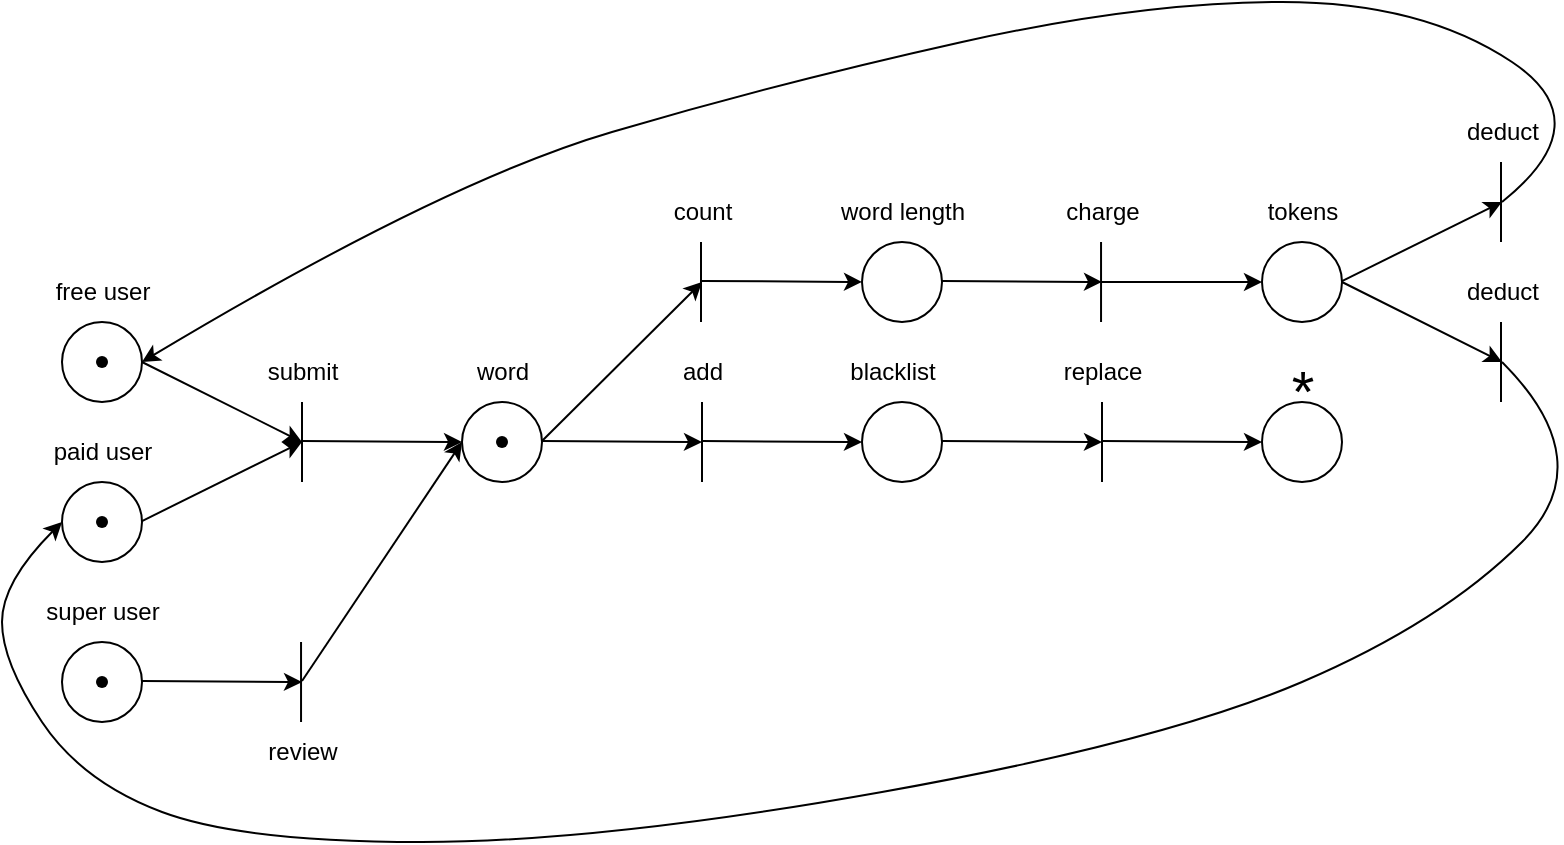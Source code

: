 <mxfile version="26.2.12">
  <diagram name="Page-1" id="fJFuY8nG5ZJN_aT8dlx0">
    <mxGraphModel dx="1300" dy="864" grid="1" gridSize="10" guides="1" tooltips="1" connect="1" arrows="1" fold="1" page="1" pageScale="1" pageWidth="850" pageHeight="1100" math="0" shadow="0">
      <root>
        <mxCell id="0" />
        <mxCell id="1" parent="0" />
        <mxCell id="-k9vCSSIeqMl_5qpYs0B-1" value="" style="ellipse;whiteSpace=wrap;html=1;aspect=fixed;" parent="1" vertex="1">
          <mxGeometry x="80" y="280" width="40" height="40" as="geometry" />
        </mxCell>
        <mxCell id="-k9vCSSIeqMl_5qpYs0B-6" value="" style="ellipse;whiteSpace=wrap;html=1;aspect=fixed;" parent="1" vertex="1">
          <mxGeometry x="680" y="160" width="40" height="40" as="geometry" />
        </mxCell>
        <mxCell id="-k9vCSSIeqMl_5qpYs0B-7" value="" style="ellipse;whiteSpace=wrap;html=1;aspect=fixed;" parent="1" vertex="1">
          <mxGeometry x="680" y="240" width="40" height="40" as="geometry" />
        </mxCell>
        <mxCell id="-k9vCSSIeqMl_5qpYs0B-8" value="" style="ellipse;whiteSpace=wrap;html=1;aspect=fixed;" parent="1" vertex="1">
          <mxGeometry x="480" y="240" width="40" height="40" as="geometry" />
        </mxCell>
        <mxCell id="-k9vCSSIeqMl_5qpYs0B-9" value="" style="ellipse;whiteSpace=wrap;html=1;aspect=fixed;" parent="1" vertex="1">
          <mxGeometry x="280" y="240" width="40" height="40" as="geometry" />
        </mxCell>
        <mxCell id="-k9vCSSIeqMl_5qpYs0B-10" value="" style="ellipse;whiteSpace=wrap;html=1;aspect=fixed;" parent="1" vertex="1">
          <mxGeometry x="80" y="360" width="40" height="40" as="geometry" />
        </mxCell>
        <mxCell id="-k9vCSSIeqMl_5qpYs0B-11" value="" style="ellipse;whiteSpace=wrap;html=1;aspect=fixed;" parent="1" vertex="1">
          <mxGeometry x="80" y="200" width="40" height="40" as="geometry" />
        </mxCell>
        <mxCell id="-k9vCSSIeqMl_5qpYs0B-12" value="free user" style="text;html=1;align=center;verticalAlign=middle;resizable=0;points=[];autosize=1;strokeColor=none;fillColor=none;" parent="1" vertex="1">
          <mxGeometry x="65" y="170" width="70" height="30" as="geometry" />
        </mxCell>
        <mxCell id="-k9vCSSIeqMl_5qpYs0B-14" value="" style="endArrow=none;html=1;rounded=0;" parent="1" edge="1">
          <mxGeometry width="50" height="50" relative="1" as="geometry">
            <mxPoint x="199.52" y="400" as="sourcePoint" />
            <mxPoint x="199.52" y="360" as="targetPoint" />
          </mxGeometry>
        </mxCell>
        <mxCell id="-k9vCSSIeqMl_5qpYs0B-15" value="" style="endArrow=none;html=1;rounded=0;" parent="1" edge="1">
          <mxGeometry width="50" height="50" relative="1" as="geometry">
            <mxPoint x="400" y="280" as="sourcePoint" />
            <mxPoint x="400" y="240" as="targetPoint" />
          </mxGeometry>
        </mxCell>
        <mxCell id="-k9vCSSIeqMl_5qpYs0B-18" value="" style="endArrow=none;html=1;rounded=0;" parent="1" edge="1">
          <mxGeometry width="50" height="50" relative="1" as="geometry">
            <mxPoint x="799.5" y="160" as="sourcePoint" />
            <mxPoint x="799.5" y="120" as="targetPoint" />
          </mxGeometry>
        </mxCell>
        <mxCell id="-k9vCSSIeqMl_5qpYs0B-19" value="" style="endArrow=none;html=1;rounded=0;" parent="1" edge="1">
          <mxGeometry width="50" height="50" relative="1" as="geometry">
            <mxPoint x="599.52" y="200" as="sourcePoint" />
            <mxPoint x="599.52" y="160" as="targetPoint" />
          </mxGeometry>
        </mxCell>
        <mxCell id="-k9vCSSIeqMl_5qpYs0B-20" value="" style="endArrow=none;html=1;rounded=0;" parent="1" edge="1">
          <mxGeometry width="50" height="50" relative="1" as="geometry">
            <mxPoint x="600" y="280" as="sourcePoint" />
            <mxPoint x="600" y="240" as="targetPoint" />
          </mxGeometry>
        </mxCell>
        <mxCell id="-k9vCSSIeqMl_5qpYs0B-21" value="" style="endArrow=none;html=1;rounded=0;" parent="1" edge="1">
          <mxGeometry width="50" height="50" relative="1" as="geometry">
            <mxPoint x="200" y="280" as="sourcePoint" />
            <mxPoint x="200" y="240" as="targetPoint" />
          </mxGeometry>
        </mxCell>
        <mxCell id="-k9vCSSIeqMl_5qpYs0B-28" value="" style="edgeStyle=none;orthogonalLoop=1;jettySize=auto;html=1;rounded=0;" parent="1" edge="1">
          <mxGeometry width="100" relative="1" as="geometry">
            <mxPoint x="120" y="220" as="sourcePoint" />
            <mxPoint x="200" y="260" as="targetPoint" />
            <Array as="points" />
          </mxGeometry>
        </mxCell>
        <mxCell id="-k9vCSSIeqMl_5qpYs0B-29" value="" style="edgeStyle=none;orthogonalLoop=1;jettySize=auto;html=1;rounded=0;" parent="1" edge="1">
          <mxGeometry width="100" relative="1" as="geometry">
            <mxPoint x="120" y="299.52" as="sourcePoint" />
            <mxPoint x="200" y="260" as="targetPoint" />
            <Array as="points" />
          </mxGeometry>
        </mxCell>
        <mxCell id="-k9vCSSIeqMl_5qpYs0B-30" value="" style="edgeStyle=none;orthogonalLoop=1;jettySize=auto;html=1;rounded=0;" parent="1" edge="1">
          <mxGeometry width="100" relative="1" as="geometry">
            <mxPoint x="200" y="259.52" as="sourcePoint" />
            <mxPoint x="280" y="260" as="targetPoint" />
            <Array as="points" />
          </mxGeometry>
        </mxCell>
        <mxCell id="-k9vCSSIeqMl_5qpYs0B-31" value="paid user" style="text;html=1;align=center;verticalAlign=middle;resizable=0;points=[];autosize=1;strokeColor=none;fillColor=none;" parent="1" vertex="1">
          <mxGeometry x="65" y="250" width="70" height="30" as="geometry" />
        </mxCell>
        <mxCell id="-k9vCSSIeqMl_5qpYs0B-32" value="super user" style="text;html=1;align=center;verticalAlign=middle;resizable=0;points=[];autosize=1;strokeColor=none;fillColor=none;" parent="1" vertex="1">
          <mxGeometry x="60" y="330" width="80" height="30" as="geometry" />
        </mxCell>
        <mxCell id="-k9vCSSIeqMl_5qpYs0B-33" value="word" style="text;html=1;align=center;verticalAlign=middle;resizable=0;points=[];autosize=1;strokeColor=none;fillColor=none;" parent="1" vertex="1">
          <mxGeometry x="275" y="210" width="50" height="30" as="geometry" />
        </mxCell>
        <mxCell id="-k9vCSSIeqMl_5qpYs0B-35" value="submit" style="text;html=1;align=center;verticalAlign=middle;resizable=0;points=[];autosize=1;strokeColor=none;fillColor=none;" parent="1" vertex="1">
          <mxGeometry x="170" y="210" width="60" height="30" as="geometry" />
        </mxCell>
        <mxCell id="-k9vCSSIeqMl_5qpYs0B-36" value="" style="shape=waypoint;sketch=0;size=6;pointerEvents=1;points=[];fillColor=none;resizable=0;rotatable=0;perimeter=centerPerimeter;snapToPoint=1;" parent="1" vertex="1">
          <mxGeometry x="90" y="210" width="20" height="20" as="geometry" />
        </mxCell>
        <mxCell id="-k9vCSSIeqMl_5qpYs0B-37" value="" style="shape=waypoint;sketch=0;size=6;pointerEvents=1;points=[];fillColor=none;resizable=0;rotatable=0;perimeter=centerPerimeter;snapToPoint=1;" parent="1" vertex="1">
          <mxGeometry x="90" y="290" width="20" height="20" as="geometry" />
        </mxCell>
        <mxCell id="-k9vCSSIeqMl_5qpYs0B-38" value="review" style="text;html=1;align=center;verticalAlign=middle;resizable=0;points=[];autosize=1;strokeColor=none;fillColor=none;" parent="1" vertex="1">
          <mxGeometry x="170" y="400" width="60" height="30" as="geometry" />
        </mxCell>
        <mxCell id="-k9vCSSIeqMl_5qpYs0B-39" value="" style="shape=waypoint;sketch=0;size=6;pointerEvents=1;points=[];fillColor=none;resizable=0;rotatable=0;perimeter=centerPerimeter;snapToPoint=1;" parent="1" vertex="1">
          <mxGeometry x="290" y="250" width="20" height="20" as="geometry" />
        </mxCell>
        <mxCell id="-k9vCSSIeqMl_5qpYs0B-40" value="" style="shape=waypoint;sketch=0;size=6;pointerEvents=1;points=[];fillColor=none;resizable=0;rotatable=0;perimeter=centerPerimeter;snapToPoint=1;" parent="1" vertex="1">
          <mxGeometry x="90" y="370" width="20" height="20" as="geometry" />
        </mxCell>
        <mxCell id="-k9vCSSIeqMl_5qpYs0B-41" value="" style="edgeStyle=none;orthogonalLoop=1;jettySize=auto;html=1;rounded=0;" parent="1" edge="1">
          <mxGeometry width="100" relative="1" as="geometry">
            <mxPoint x="120" y="379.52" as="sourcePoint" />
            <mxPoint x="200" y="380" as="targetPoint" />
            <Array as="points" />
          </mxGeometry>
        </mxCell>
        <mxCell id="-k9vCSSIeqMl_5qpYs0B-42" value="" style="edgeStyle=none;orthogonalLoop=1;jettySize=auto;html=1;rounded=0;entryX=0;entryY=0.5;entryDx=0;entryDy=0;" parent="1" target="-k9vCSSIeqMl_5qpYs0B-9" edge="1">
          <mxGeometry width="100" relative="1" as="geometry">
            <mxPoint x="200" y="379.52" as="sourcePoint" />
            <mxPoint x="300" y="379.52" as="targetPoint" />
            <Array as="points" />
          </mxGeometry>
        </mxCell>
        <mxCell id="-k9vCSSIeqMl_5qpYs0B-43" value="add" style="text;html=1;align=center;verticalAlign=middle;resizable=0;points=[];autosize=1;strokeColor=none;fillColor=none;" parent="1" vertex="1">
          <mxGeometry x="380" y="210" width="40" height="30" as="geometry" />
        </mxCell>
        <mxCell id="-k9vCSSIeqMl_5qpYs0B-44" value="" style="edgeStyle=none;orthogonalLoop=1;jettySize=auto;html=1;rounded=0;" parent="1" edge="1">
          <mxGeometry width="100" relative="1" as="geometry">
            <mxPoint x="320" y="259.52" as="sourcePoint" />
            <mxPoint x="400" y="260" as="targetPoint" />
            <Array as="points" />
          </mxGeometry>
        </mxCell>
        <mxCell id="-k9vCSSIeqMl_5qpYs0B-45" value="" style="edgeStyle=none;orthogonalLoop=1;jettySize=auto;html=1;rounded=0;" parent="1" edge="1">
          <mxGeometry width="100" relative="1" as="geometry">
            <mxPoint x="400" y="259.52" as="sourcePoint" />
            <mxPoint x="480" y="260" as="targetPoint" />
            <Array as="points" />
          </mxGeometry>
        </mxCell>
        <mxCell id="-k9vCSSIeqMl_5qpYs0B-46" value="blacklist" style="text;html=1;align=center;verticalAlign=middle;resizable=0;points=[];autosize=1;strokeColor=none;fillColor=none;" parent="1" vertex="1">
          <mxGeometry x="460" y="210" width="70" height="30" as="geometry" />
        </mxCell>
        <mxCell id="-k9vCSSIeqMl_5qpYs0B-47" value="" style="edgeStyle=none;orthogonalLoop=1;jettySize=auto;html=1;rounded=0;" parent="1" edge="1">
          <mxGeometry width="100" relative="1" as="geometry">
            <mxPoint x="520" y="259.52" as="sourcePoint" />
            <mxPoint x="600" y="260" as="targetPoint" />
            <Array as="points" />
          </mxGeometry>
        </mxCell>
        <mxCell id="-k9vCSSIeqMl_5qpYs0B-48" value="replace" style="text;html=1;align=center;verticalAlign=middle;resizable=0;points=[];autosize=1;strokeColor=none;fillColor=none;" parent="1" vertex="1">
          <mxGeometry x="570" y="210" width="60" height="30" as="geometry" />
        </mxCell>
        <mxCell id="-k9vCSSIeqMl_5qpYs0B-49" value="" style="edgeStyle=none;orthogonalLoop=1;jettySize=auto;html=1;rounded=0;" parent="1" edge="1">
          <mxGeometry width="100" relative="1" as="geometry">
            <mxPoint x="600" y="259.52" as="sourcePoint" />
            <mxPoint x="680" y="260" as="targetPoint" />
            <Array as="points" />
          </mxGeometry>
        </mxCell>
        <mxCell id="-k9vCSSIeqMl_5qpYs0B-50" value="&lt;font style=&quot;font-size: 29px;&quot;&gt;*&lt;/font&gt;" style="text;html=1;align=center;verticalAlign=middle;resizable=0;points=[];autosize=1;strokeColor=none;fillColor=none;" parent="1" vertex="1">
          <mxGeometry x="685" y="210" width="30" height="50" as="geometry" />
        </mxCell>
        <mxCell id="-k9vCSSIeqMl_5qpYs0B-51" value="" style="edgeStyle=none;orthogonalLoop=1;jettySize=auto;html=1;rounded=0;" parent="1" edge="1">
          <mxGeometry width="100" relative="1" as="geometry">
            <mxPoint x="320" y="259.52" as="sourcePoint" />
            <mxPoint x="400" y="180" as="targetPoint" />
            <Array as="points" />
          </mxGeometry>
        </mxCell>
        <mxCell id="-k9vCSSIeqMl_5qpYs0B-52" value="count" style="text;html=1;align=center;verticalAlign=middle;resizable=0;points=[];autosize=1;strokeColor=none;fillColor=none;" parent="1" vertex="1">
          <mxGeometry x="375" y="130" width="50" height="30" as="geometry" />
        </mxCell>
        <mxCell id="-k9vCSSIeqMl_5qpYs0B-53" value="tokens" style="text;html=1;align=center;verticalAlign=middle;resizable=0;points=[];autosize=1;strokeColor=none;fillColor=none;" parent="1" vertex="1">
          <mxGeometry x="670" y="130" width="60" height="30" as="geometry" />
        </mxCell>
        <mxCell id="-k9vCSSIeqMl_5qpYs0B-54" value="" style="edgeStyle=none;orthogonalLoop=1;jettySize=auto;html=1;rounded=0;entryX=0;entryY=0.5;entryDx=0;entryDy=0;" parent="1" target="-k9vCSSIeqMl_5qpYs0B-6" edge="1">
          <mxGeometry width="100" relative="1" as="geometry">
            <mxPoint x="600" y="180" as="sourcePoint" />
            <mxPoint x="670" y="180" as="targetPoint" />
            <Array as="points" />
          </mxGeometry>
        </mxCell>
        <mxCell id="-k9vCSSIeqMl_5qpYs0B-55" value="" style="edgeStyle=none;orthogonalLoop=1;jettySize=auto;html=1;rounded=0;" parent="1" edge="1">
          <mxGeometry width="100" relative="1" as="geometry">
            <mxPoint x="720" y="179.52" as="sourcePoint" />
            <mxPoint x="800" y="140" as="targetPoint" />
            <Array as="points" />
          </mxGeometry>
        </mxCell>
        <mxCell id="-k9vCSSIeqMl_5qpYs0B-56" value="deduct" style="text;html=1;align=center;verticalAlign=middle;resizable=0;points=[];autosize=1;strokeColor=none;fillColor=none;" parent="1" vertex="1">
          <mxGeometry x="770" y="90" width="60" height="30" as="geometry" />
        </mxCell>
        <mxCell id="-k9vCSSIeqMl_5qpYs0B-58" value="" style="curved=1;endArrow=classic;html=1;rounded=0;entryX=1;entryY=0.5;entryDx=0;entryDy=0;" parent="1" target="-k9vCSSIeqMl_5qpYs0B-11" edge="1">
          <mxGeometry width="50" height="50" relative="1" as="geometry">
            <mxPoint x="800" y="140" as="sourcePoint" />
            <mxPoint x="700" y="110" as="targetPoint" />
            <Array as="points">
              <mxPoint x="850" y="100" />
              <mxPoint x="760" y="40" />
              <mxPoint x="620" y="40" />
              <mxPoint x="440" y="80" />
              <mxPoint x="270" y="130" />
            </Array>
          </mxGeometry>
        </mxCell>
        <mxCell id="-k9vCSSIeqMl_5qpYs0B-59" value="" style="curved=1;endArrow=classic;html=1;rounded=0;entryX=0;entryY=0.5;entryDx=0;entryDy=0;" parent="1" target="-k9vCSSIeqMl_5qpYs0B-1" edge="1">
          <mxGeometry width="50" height="50" relative="1" as="geometry">
            <mxPoint x="800" y="220" as="sourcePoint" />
            <mxPoint x="50" y="390" as="targetPoint" />
            <Array as="points">
              <mxPoint x="850" y="270" />
              <mxPoint x="770" y="350" />
              <mxPoint x="630" y="410" />
              <mxPoint x="350" y="460" />
              <mxPoint x="170" y="460" />
              <mxPoint x="90" y="430" />
              <mxPoint x="50" y="370" />
              <mxPoint x="50" y="330" />
            </Array>
          </mxGeometry>
        </mxCell>
        <mxCell id="OTnG6p-B-B8I2gJ1cc_K-1" value="" style="ellipse;whiteSpace=wrap;html=1;aspect=fixed;" vertex="1" parent="1">
          <mxGeometry x="480" y="160" width="40" height="40" as="geometry" />
        </mxCell>
        <mxCell id="OTnG6p-B-B8I2gJ1cc_K-2" value="" style="endArrow=none;html=1;rounded=0;" edge="1" parent="1">
          <mxGeometry width="50" height="50" relative="1" as="geometry">
            <mxPoint x="399.5" y="200" as="sourcePoint" />
            <mxPoint x="399.5" y="160" as="targetPoint" />
          </mxGeometry>
        </mxCell>
        <mxCell id="OTnG6p-B-B8I2gJ1cc_K-3" value="charge" style="text;html=1;align=center;verticalAlign=middle;resizable=0;points=[];autosize=1;strokeColor=none;fillColor=none;" vertex="1" parent="1">
          <mxGeometry x="570" y="130" width="60" height="30" as="geometry" />
        </mxCell>
        <mxCell id="OTnG6p-B-B8I2gJ1cc_K-5" value="" style="edgeStyle=none;orthogonalLoop=1;jettySize=auto;html=1;rounded=0;" edge="1" parent="1">
          <mxGeometry width="100" relative="1" as="geometry">
            <mxPoint x="520" y="179.5" as="sourcePoint" />
            <mxPoint x="600" y="179.98" as="targetPoint" />
            <Array as="points" />
          </mxGeometry>
        </mxCell>
        <mxCell id="OTnG6p-B-B8I2gJ1cc_K-6" value="" style="edgeStyle=none;orthogonalLoop=1;jettySize=auto;html=1;rounded=0;" edge="1" parent="1">
          <mxGeometry width="100" relative="1" as="geometry">
            <mxPoint x="400" y="179.5" as="sourcePoint" />
            <mxPoint x="480" y="179.98" as="targetPoint" />
            <Array as="points" />
          </mxGeometry>
        </mxCell>
        <mxCell id="OTnG6p-B-B8I2gJ1cc_K-7" value="word length" style="text;html=1;align=center;verticalAlign=middle;resizable=0;points=[];autosize=1;strokeColor=none;fillColor=none;" vertex="1" parent="1">
          <mxGeometry x="455" y="130" width="90" height="30" as="geometry" />
        </mxCell>
        <mxCell id="OTnG6p-B-B8I2gJ1cc_K-8" value="" style="endArrow=none;html=1;rounded=0;" edge="1" parent="1">
          <mxGeometry width="50" height="50" relative="1" as="geometry">
            <mxPoint x="799.5" y="240" as="sourcePoint" />
            <mxPoint x="799.5" y="200" as="targetPoint" />
          </mxGeometry>
        </mxCell>
        <mxCell id="OTnG6p-B-B8I2gJ1cc_K-10" value="" style="edgeStyle=none;orthogonalLoop=1;jettySize=auto;html=1;rounded=0;" edge="1" parent="1">
          <mxGeometry width="100" relative="1" as="geometry">
            <mxPoint x="720" y="180" as="sourcePoint" />
            <mxPoint x="800" y="220" as="targetPoint" />
            <Array as="points" />
          </mxGeometry>
        </mxCell>
        <mxCell id="OTnG6p-B-B8I2gJ1cc_K-11" value="deduct" style="text;html=1;align=center;verticalAlign=middle;resizable=0;points=[];autosize=1;strokeColor=none;fillColor=none;" vertex="1" parent="1">
          <mxGeometry x="770" y="170" width="60" height="30" as="geometry" />
        </mxCell>
      </root>
    </mxGraphModel>
  </diagram>
</mxfile>
